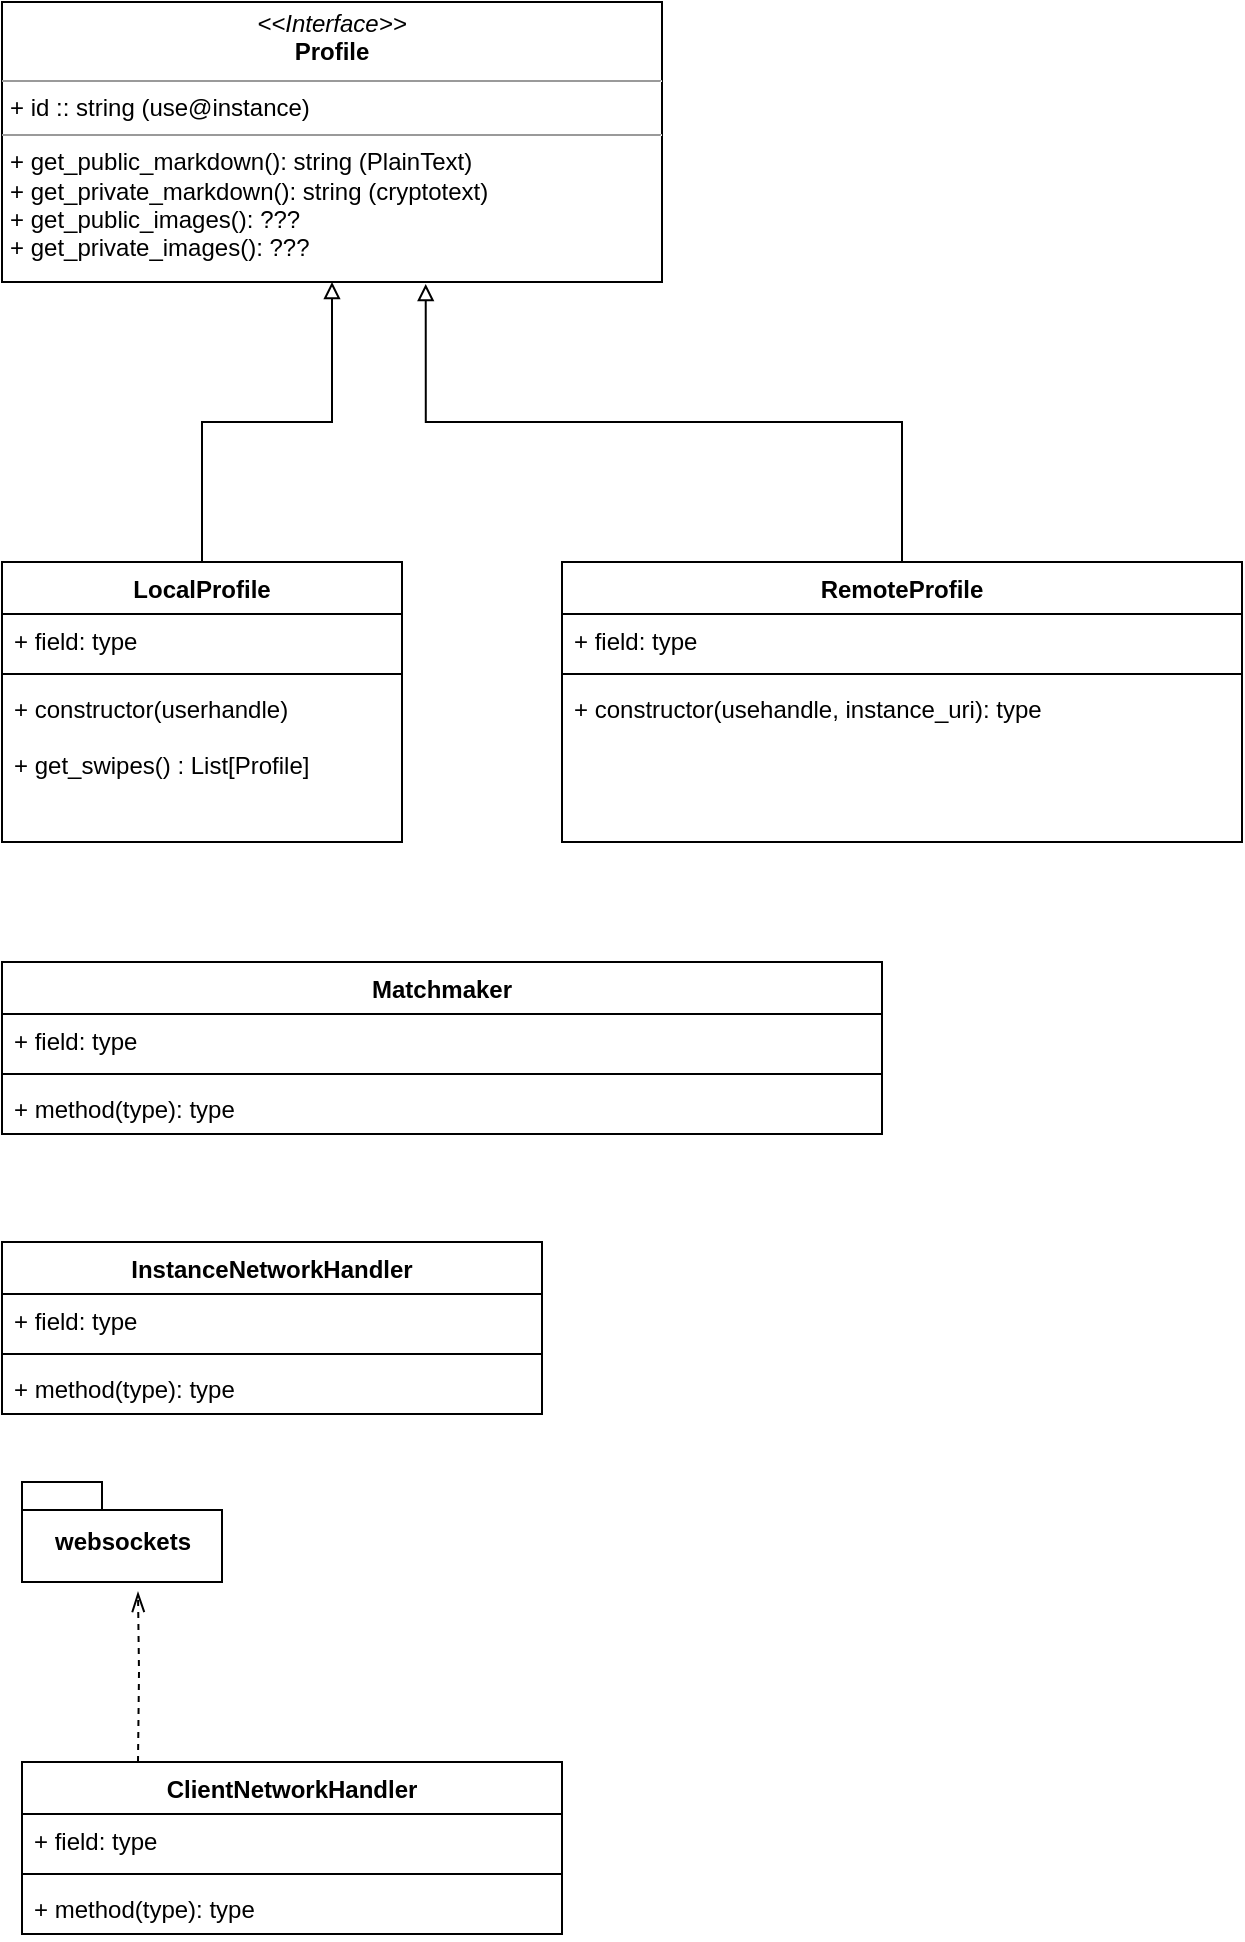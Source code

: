 <mxfile version="14.7.0" type="github"><diagram id="bQhW9WHgCRWhsqWHa8Ru" name="Page-1"><mxGraphModel dx="2062" dy="1104" grid="1" gridSize="10" guides="1" tooltips="1" connect="1" arrows="1" fold="1" page="1" pageScale="1" pageWidth="900" pageHeight="1600" math="0" shadow="0"><root><mxCell id="0"/><mxCell id="1" parent="0"/><mxCell id="IfXmSO4v1v1vd99nDY1Y-13" value="&lt;p style=&quot;margin: 0px ; margin-top: 4px ; text-align: center&quot;&gt;&lt;i&gt;&amp;lt;&amp;lt;Interface&amp;gt;&amp;gt;&lt;/i&gt;&lt;br&gt;&lt;b&gt;Profile&lt;/b&gt;&lt;/p&gt;&lt;hr size=&quot;1&quot;&gt;&lt;p style=&quot;margin: 0px ; margin-left: 4px&quot;&gt;+ id :: string (use@instance)&lt;br&gt;&lt;/p&gt;&lt;hr size=&quot;1&quot;&gt;&lt;p style=&quot;margin: 0px ; margin-left: 4px&quot;&gt;+ get_public_markdown(): string (PlainText)&lt;br&gt;+ get_private_markdown(): string (cryptotext)&lt;/p&gt;&lt;p style=&quot;margin: 0px ; margin-left: 4px&quot;&gt;+ get_public_images(): ???&lt;/p&gt;&lt;p style=&quot;margin: 0px ; margin-left: 4px&quot;&gt;+ get_private_images(): ???&lt;br&gt;&lt;/p&gt;&lt;p style=&quot;margin: 0px ; margin-left: 4px&quot;&gt;&lt;br&gt;&lt;/p&gt;" style="verticalAlign=top;align=left;overflow=fill;fontSize=12;fontFamily=Helvetica;html=1;" vertex="1" parent="1"><mxGeometry x="40" y="110" width="330" height="140" as="geometry"/></mxCell><mxCell id="IfXmSO4v1v1vd99nDY1Y-23" style="edgeStyle=orthogonalEdgeStyle;rounded=0;orthogonalLoop=1;jettySize=auto;html=1;endArrow=block;endFill=0;" edge="1" parent="1" source="IfXmSO4v1v1vd99nDY1Y-14" target="IfXmSO4v1v1vd99nDY1Y-13"><mxGeometry relative="1" as="geometry"/></mxCell><mxCell id="IfXmSO4v1v1vd99nDY1Y-14" value="LocalProfile" style="swimlane;fontStyle=1;align=center;verticalAlign=top;childLayout=stackLayout;horizontal=1;startSize=26;horizontalStack=0;resizeParent=1;resizeParentMax=0;resizeLast=0;collapsible=1;marginBottom=0;" vertex="1" parent="1"><mxGeometry x="40" y="390" width="200" height="140" as="geometry"/></mxCell><mxCell id="IfXmSO4v1v1vd99nDY1Y-15" value="+ field: type" style="text;strokeColor=none;fillColor=none;align=left;verticalAlign=top;spacingLeft=4;spacingRight=4;overflow=hidden;rotatable=0;points=[[0,0.5],[1,0.5]];portConstraint=eastwest;" vertex="1" parent="IfXmSO4v1v1vd99nDY1Y-14"><mxGeometry y="26" width="200" height="26" as="geometry"/></mxCell><mxCell id="IfXmSO4v1v1vd99nDY1Y-16" value="" style="line;strokeWidth=1;fillColor=none;align=left;verticalAlign=middle;spacingTop=-1;spacingLeft=3;spacingRight=3;rotatable=0;labelPosition=right;points=[];portConstraint=eastwest;" vertex="1" parent="IfXmSO4v1v1vd99nDY1Y-14"><mxGeometry y="52" width="200" height="8" as="geometry"/></mxCell><mxCell id="IfXmSO4v1v1vd99nDY1Y-17" value="+ constructor(userhandle)&#xA;&#xA;+ get_swipes() : List[Profile]&#xA;" style="text;strokeColor=none;fillColor=none;align=left;verticalAlign=top;spacingLeft=4;spacingRight=4;overflow=hidden;rotatable=0;points=[[0,0.5],[1,0.5]];portConstraint=eastwest;" vertex="1" parent="IfXmSO4v1v1vd99nDY1Y-14"><mxGeometry y="60" width="200" height="80" as="geometry"/></mxCell><mxCell id="IfXmSO4v1v1vd99nDY1Y-24" style="edgeStyle=orthogonalEdgeStyle;rounded=0;orthogonalLoop=1;jettySize=auto;html=1;exitX=0.5;exitY=0;exitDx=0;exitDy=0;entryX=0.642;entryY=1.007;entryDx=0;entryDy=0;entryPerimeter=0;endArrow=block;endFill=0;" edge="1" parent="1" source="IfXmSO4v1v1vd99nDY1Y-18" target="IfXmSO4v1v1vd99nDY1Y-13"><mxGeometry relative="1" as="geometry"/></mxCell><mxCell id="IfXmSO4v1v1vd99nDY1Y-18" value="RemoteProfile" style="swimlane;fontStyle=1;align=center;verticalAlign=top;childLayout=stackLayout;horizontal=1;startSize=26;horizontalStack=0;resizeParent=1;resizeParentMax=0;resizeLast=0;collapsible=1;marginBottom=0;" vertex="1" parent="1"><mxGeometry x="320" y="390" width="340" height="140" as="geometry"/></mxCell><mxCell id="IfXmSO4v1v1vd99nDY1Y-19" value="+ field: type" style="text;strokeColor=none;fillColor=none;align=left;verticalAlign=top;spacingLeft=4;spacingRight=4;overflow=hidden;rotatable=0;points=[[0,0.5],[1,0.5]];portConstraint=eastwest;" vertex="1" parent="IfXmSO4v1v1vd99nDY1Y-18"><mxGeometry y="26" width="340" height="26" as="geometry"/></mxCell><mxCell id="IfXmSO4v1v1vd99nDY1Y-20" value="" style="line;strokeWidth=1;fillColor=none;align=left;verticalAlign=middle;spacingTop=-1;spacingLeft=3;spacingRight=3;rotatable=0;labelPosition=right;points=[];portConstraint=eastwest;" vertex="1" parent="IfXmSO4v1v1vd99nDY1Y-18"><mxGeometry y="52" width="340" height="8" as="geometry"/></mxCell><mxCell id="IfXmSO4v1v1vd99nDY1Y-21" value="+ constructor(usehandle, instance_uri): type" style="text;strokeColor=none;fillColor=none;align=left;verticalAlign=top;spacingLeft=4;spacingRight=4;overflow=hidden;rotatable=0;points=[[0,0.5],[1,0.5]];portConstraint=eastwest;" vertex="1" parent="IfXmSO4v1v1vd99nDY1Y-18"><mxGeometry y="60" width="340" height="80" as="geometry"/></mxCell><mxCell id="IfXmSO4v1v1vd99nDY1Y-25" value="Matchmaker" style="swimlane;fontStyle=1;align=center;verticalAlign=top;childLayout=stackLayout;horizontal=1;startSize=26;horizontalStack=0;resizeParent=1;resizeParentMax=0;resizeLast=0;collapsible=1;marginBottom=0;" vertex="1" parent="1"><mxGeometry x="40" y="590" width="440" height="86" as="geometry"/></mxCell><mxCell id="IfXmSO4v1v1vd99nDY1Y-26" value="+ field: type" style="text;strokeColor=none;fillColor=none;align=left;verticalAlign=top;spacingLeft=4;spacingRight=4;overflow=hidden;rotatable=0;points=[[0,0.5],[1,0.5]];portConstraint=eastwest;" vertex="1" parent="IfXmSO4v1v1vd99nDY1Y-25"><mxGeometry y="26" width="440" height="26" as="geometry"/></mxCell><mxCell id="IfXmSO4v1v1vd99nDY1Y-27" value="" style="line;strokeWidth=1;fillColor=none;align=left;verticalAlign=middle;spacingTop=-1;spacingLeft=3;spacingRight=3;rotatable=0;labelPosition=right;points=[];portConstraint=eastwest;" vertex="1" parent="IfXmSO4v1v1vd99nDY1Y-25"><mxGeometry y="52" width="440" height="8" as="geometry"/></mxCell><mxCell id="IfXmSO4v1v1vd99nDY1Y-28" value="+ method(type): type" style="text;strokeColor=none;fillColor=none;align=left;verticalAlign=top;spacingLeft=4;spacingRight=4;overflow=hidden;rotatable=0;points=[[0,0.5],[1,0.5]];portConstraint=eastwest;" vertex="1" parent="IfXmSO4v1v1vd99nDY1Y-25"><mxGeometry y="60" width="440" height="26" as="geometry"/></mxCell><mxCell id="IfXmSO4v1v1vd99nDY1Y-30" value="InstanceNetworkHandler" style="swimlane;fontStyle=1;align=center;verticalAlign=top;childLayout=stackLayout;horizontal=1;startSize=26;horizontalStack=0;resizeParent=1;resizeParentMax=0;resizeLast=0;collapsible=1;marginBottom=0;" vertex="1" parent="1"><mxGeometry x="40" y="730" width="270" height="86" as="geometry"/></mxCell><mxCell id="IfXmSO4v1v1vd99nDY1Y-31" value="+ field: type" style="text;strokeColor=none;fillColor=none;align=left;verticalAlign=top;spacingLeft=4;spacingRight=4;overflow=hidden;rotatable=0;points=[[0,0.5],[1,0.5]];portConstraint=eastwest;" vertex="1" parent="IfXmSO4v1v1vd99nDY1Y-30"><mxGeometry y="26" width="270" height="26" as="geometry"/></mxCell><mxCell id="IfXmSO4v1v1vd99nDY1Y-32" value="" style="line;strokeWidth=1;fillColor=none;align=left;verticalAlign=middle;spacingTop=-1;spacingLeft=3;spacingRight=3;rotatable=0;labelPosition=right;points=[];portConstraint=eastwest;" vertex="1" parent="IfXmSO4v1v1vd99nDY1Y-30"><mxGeometry y="52" width="270" height="8" as="geometry"/></mxCell><mxCell id="IfXmSO4v1v1vd99nDY1Y-33" value="+ method(type): type" style="text;strokeColor=none;fillColor=none;align=left;verticalAlign=top;spacingLeft=4;spacingRight=4;overflow=hidden;rotatable=0;points=[[0,0.5],[1,0.5]];portConstraint=eastwest;" vertex="1" parent="IfXmSO4v1v1vd99nDY1Y-30"><mxGeometry y="60" width="270" height="26" as="geometry"/></mxCell><mxCell id="IfXmSO4v1v1vd99nDY1Y-39" style="edgeStyle=orthogonalEdgeStyle;rounded=0;orthogonalLoop=1;jettySize=auto;html=1;entryX=0.58;entryY=1.1;entryDx=0;entryDy=0;entryPerimeter=0;endArrow=openThin;endFill=0;dashed=1;endSize=8;" edge="1" parent="1" target="IfXmSO4v1v1vd99nDY1Y-38"><mxGeometry relative="1" as="geometry"><mxPoint x="108" y="990" as="sourcePoint"/></mxGeometry></mxCell><mxCell id="IfXmSO4v1v1vd99nDY1Y-34" value="ClientNetworkHandler" style="swimlane;fontStyle=1;align=center;verticalAlign=top;childLayout=stackLayout;horizontal=1;startSize=26;horizontalStack=0;resizeParent=1;resizeParentMax=0;resizeLast=0;collapsible=1;marginBottom=0;" vertex="1" parent="1"><mxGeometry x="50" y="990" width="270" height="86" as="geometry"/></mxCell><mxCell id="IfXmSO4v1v1vd99nDY1Y-35" value="+ field: type" style="text;strokeColor=none;fillColor=none;align=left;verticalAlign=top;spacingLeft=4;spacingRight=4;overflow=hidden;rotatable=0;points=[[0,0.5],[1,0.5]];portConstraint=eastwest;" vertex="1" parent="IfXmSO4v1v1vd99nDY1Y-34"><mxGeometry y="26" width="270" height="26" as="geometry"/></mxCell><mxCell id="IfXmSO4v1v1vd99nDY1Y-36" value="" style="line;strokeWidth=1;fillColor=none;align=left;verticalAlign=middle;spacingTop=-1;spacingLeft=3;spacingRight=3;rotatable=0;labelPosition=right;points=[];portConstraint=eastwest;" vertex="1" parent="IfXmSO4v1v1vd99nDY1Y-34"><mxGeometry y="52" width="270" height="8" as="geometry"/></mxCell><mxCell id="IfXmSO4v1v1vd99nDY1Y-37" value="+ method(type): type" style="text;strokeColor=none;fillColor=none;align=left;verticalAlign=top;spacingLeft=4;spacingRight=4;overflow=hidden;rotatable=0;points=[[0,0.5],[1,0.5]];portConstraint=eastwest;" vertex="1" parent="IfXmSO4v1v1vd99nDY1Y-34"><mxGeometry y="60" width="270" height="26" as="geometry"/></mxCell><mxCell id="IfXmSO4v1v1vd99nDY1Y-38" value="websockets" style="shape=folder;fontStyle=1;spacingTop=10;tabWidth=40;tabHeight=14;tabPosition=left;html=1;" vertex="1" parent="1"><mxGeometry x="50" y="850" width="100" height="50" as="geometry"/></mxCell></root></mxGraphModel></diagram></mxfile>